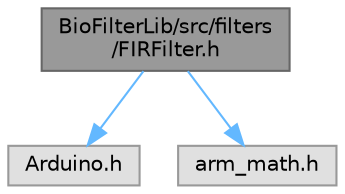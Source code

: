 digraph "BioFilterLib/src/filters/FIRFilter.h"
{
 // LATEX_PDF_SIZE
  bgcolor="transparent";
  edge [fontname=Helvetica,fontsize=10,labelfontname=Helvetica,labelfontsize=10];
  node [fontname=Helvetica,fontsize=10,shape=box,height=0.2,width=0.4];
  Node1 [id="Node000001",label="BioFilterLib/src/filters\l/FIRFilter.h",height=0.2,width=0.4,color="gray40", fillcolor="grey60", style="filled", fontcolor="black",tooltip="Filtro FIR optimizado para bioseñales usando CMSIS-DSP."];
  Node1 -> Node2 [id="edge3_Node000001_Node000002",color="steelblue1",style="solid",tooltip=" "];
  Node2 [id="Node000002",label="Arduino.h",height=0.2,width=0.4,color="grey60", fillcolor="#E0E0E0", style="filled",tooltip=" "];
  Node1 -> Node3 [id="edge4_Node000001_Node000003",color="steelblue1",style="solid",tooltip=" "];
  Node3 [id="Node000003",label="arm_math.h",height=0.2,width=0.4,color="grey60", fillcolor="#E0E0E0", style="filled",tooltip=" "];
}
